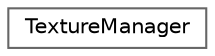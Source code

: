 digraph "Graphical Class Hierarchy"
{
 // INTERACTIVE_SVG=YES
 // LATEX_PDF_SIZE
  bgcolor="transparent";
  edge [fontname=Helvetica,fontsize=10,labelfontname=Helvetica,labelfontsize=10];
  node [fontname=Helvetica,fontsize=10,shape=box,height=0.2,width=0.4];
  rankdir="LR";
  Node0 [label="TextureManager",height=0.2,width=0.4,color="grey40", fillcolor="white", style="filled",URL="$classTextureManager.html",tooltip="The TextureManager class manages SDL textures."];
}
